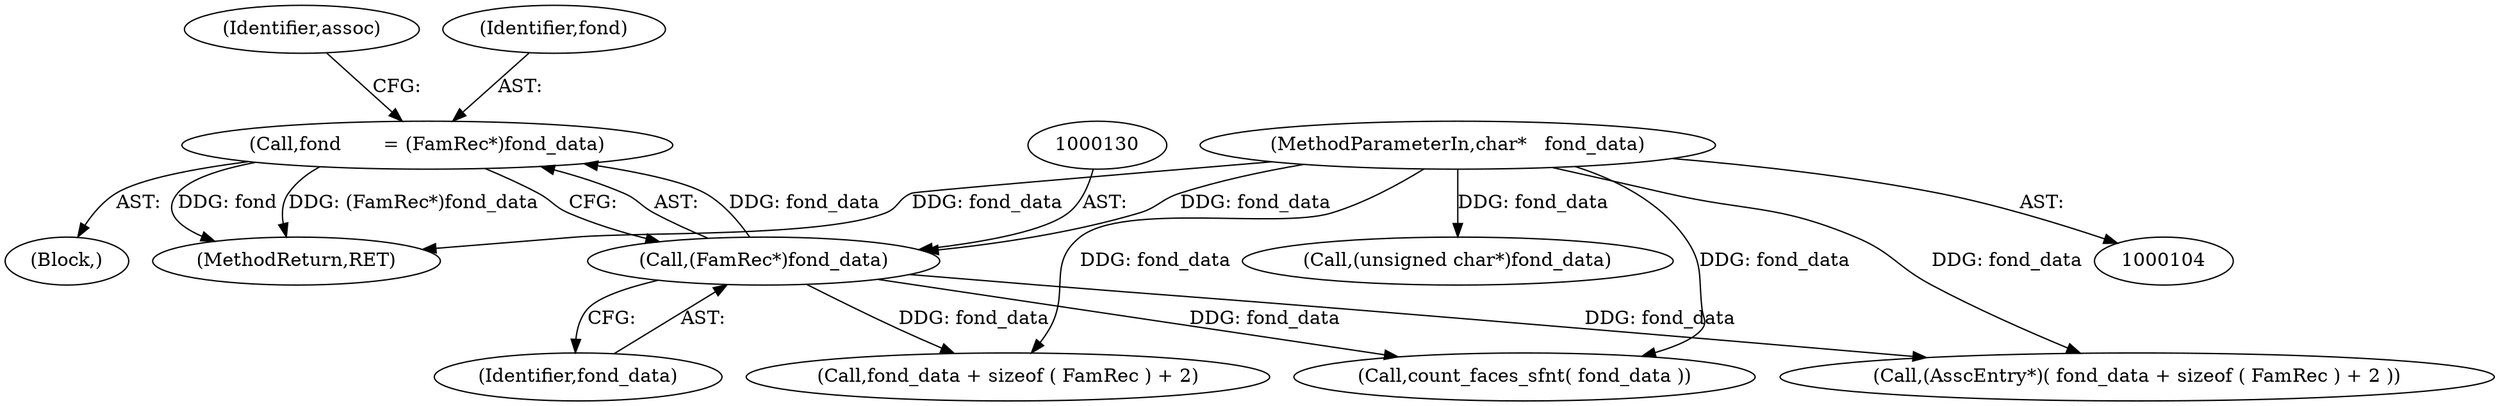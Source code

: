 digraph "0_savannah_18a8f0d9943369449bc4de92d411c78fb08d616c@pointer" {
"1000127" [label="(Call,fond       = (FamRec*)fond_data)"];
"1000129" [label="(Call,(FamRec*)fond_data)"];
"1000105" [label="(MethodParameterIn,char*   fond_data)"];
"1000404" [label="(MethodReturn,RET)"];
"1000206" [label="(Call,(unsigned char*)fond_data)"];
"1000153" [label="(Call,count_faces_sfnt( fond_data ))"];
"1000110" [label="(Block,)"];
"1000105" [label="(MethodParameterIn,char*   fond_data)"];
"1000133" [label="(Identifier,assoc)"];
"1000136" [label="(Call,fond_data + sizeof ( FamRec ) + 2)"];
"1000128" [label="(Identifier,fond)"];
"1000129" [label="(Call,(FamRec*)fond_data)"];
"1000131" [label="(Identifier,fond_data)"];
"1000134" [label="(Call,(AsscEntry*)( fond_data + sizeof ( FamRec ) + 2 ))"];
"1000127" [label="(Call,fond       = (FamRec*)fond_data)"];
"1000127" -> "1000110"  [label="AST: "];
"1000127" -> "1000129"  [label="CFG: "];
"1000128" -> "1000127"  [label="AST: "];
"1000129" -> "1000127"  [label="AST: "];
"1000133" -> "1000127"  [label="CFG: "];
"1000127" -> "1000404"  [label="DDG: (FamRec*)fond_data"];
"1000127" -> "1000404"  [label="DDG: fond"];
"1000129" -> "1000127"  [label="DDG: fond_data"];
"1000129" -> "1000131"  [label="CFG: "];
"1000130" -> "1000129"  [label="AST: "];
"1000131" -> "1000129"  [label="AST: "];
"1000105" -> "1000129"  [label="DDG: fond_data"];
"1000129" -> "1000134"  [label="DDG: fond_data"];
"1000129" -> "1000136"  [label="DDG: fond_data"];
"1000129" -> "1000153"  [label="DDG: fond_data"];
"1000105" -> "1000104"  [label="AST: "];
"1000105" -> "1000404"  [label="DDG: fond_data"];
"1000105" -> "1000134"  [label="DDG: fond_data"];
"1000105" -> "1000136"  [label="DDG: fond_data"];
"1000105" -> "1000153"  [label="DDG: fond_data"];
"1000105" -> "1000206"  [label="DDG: fond_data"];
}
